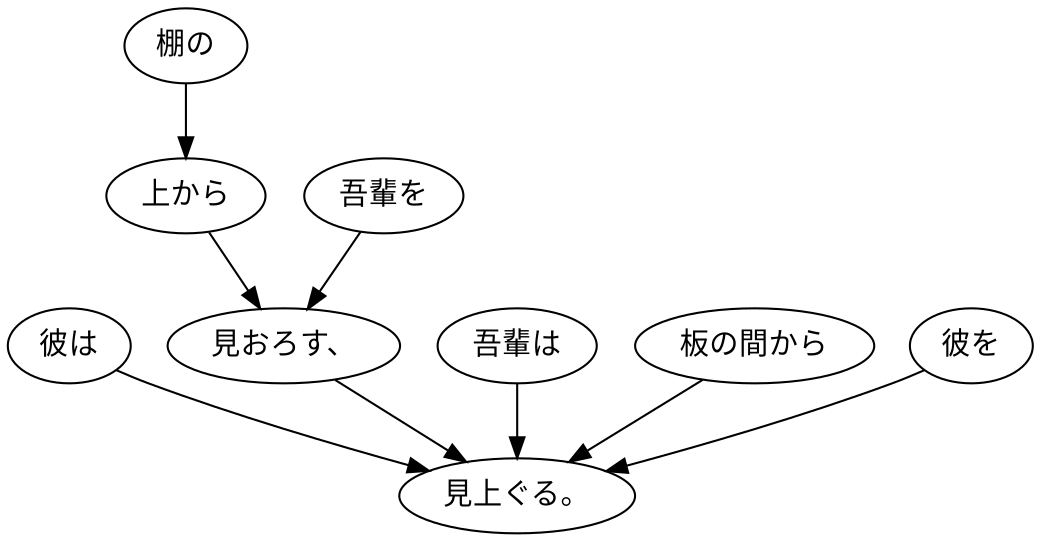 digraph graph3333 {
	node0 [label="彼は"];
	node1 [label="棚の"];
	node2 [label="上から"];
	node3 [label="吾輩を"];
	node4 [label="見おろす、"];
	node5 [label="吾輩は"];
	node6 [label="板の間から"];
	node7 [label="彼を"];
	node8 [label="見上ぐる。"];
	node0 -> node8;
	node1 -> node2;
	node2 -> node4;
	node3 -> node4;
	node4 -> node8;
	node5 -> node8;
	node6 -> node8;
	node7 -> node8;
}
